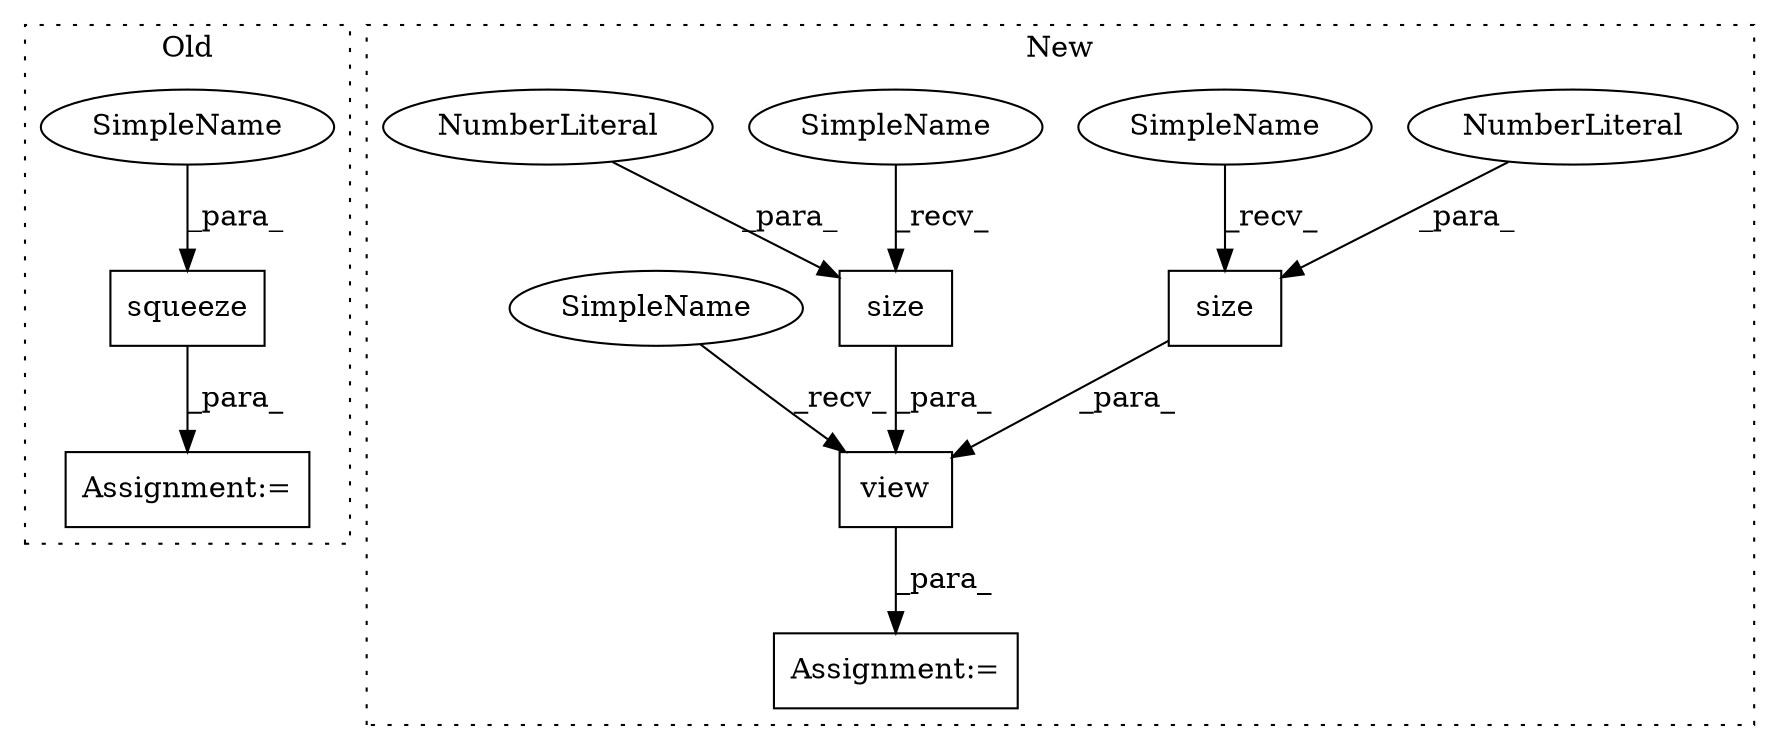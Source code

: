 digraph G {
subgraph cluster0 {
1 [label="squeeze" a="32" s="2465,2474" l="8,1" shape="box"];
7 [label="Assignment:=" a="7" s="2458" l="1" shape="box"];
9 [label="SimpleName" a="42" s="2473" l="1" shape="ellipse"];
label = "Old";
style="dotted";
}
subgraph cluster1 {
2 [label="size" a="32" s="2453,2459" l="5,1" shape="box"];
3 [label="NumberLiteral" a="34" s="2458" l="1" shape="ellipse"];
4 [label="view" a="32" s="2446,2470" l="5,1" shape="box"];
5 [label="size" a="32" s="2463,2469" l="5,1" shape="box"];
6 [label="NumberLiteral" a="34" s="2468" l="1" shape="ellipse"];
8 [label="Assignment:=" a="7" s="2443" l="1" shape="box"];
10 [label="SimpleName" a="42" s="2461" l="1" shape="ellipse"];
11 [label="SimpleName" a="42" s="2451" l="1" shape="ellipse"];
12 [label="SimpleName" a="42" s="2444" l="1" shape="ellipse"];
label = "New";
style="dotted";
}
1 -> 7 [label="_para_"];
2 -> 4 [label="_para_"];
3 -> 2 [label="_para_"];
4 -> 8 [label="_para_"];
5 -> 4 [label="_para_"];
6 -> 5 [label="_para_"];
9 -> 1 [label="_para_"];
10 -> 5 [label="_recv_"];
11 -> 2 [label="_recv_"];
12 -> 4 [label="_recv_"];
}